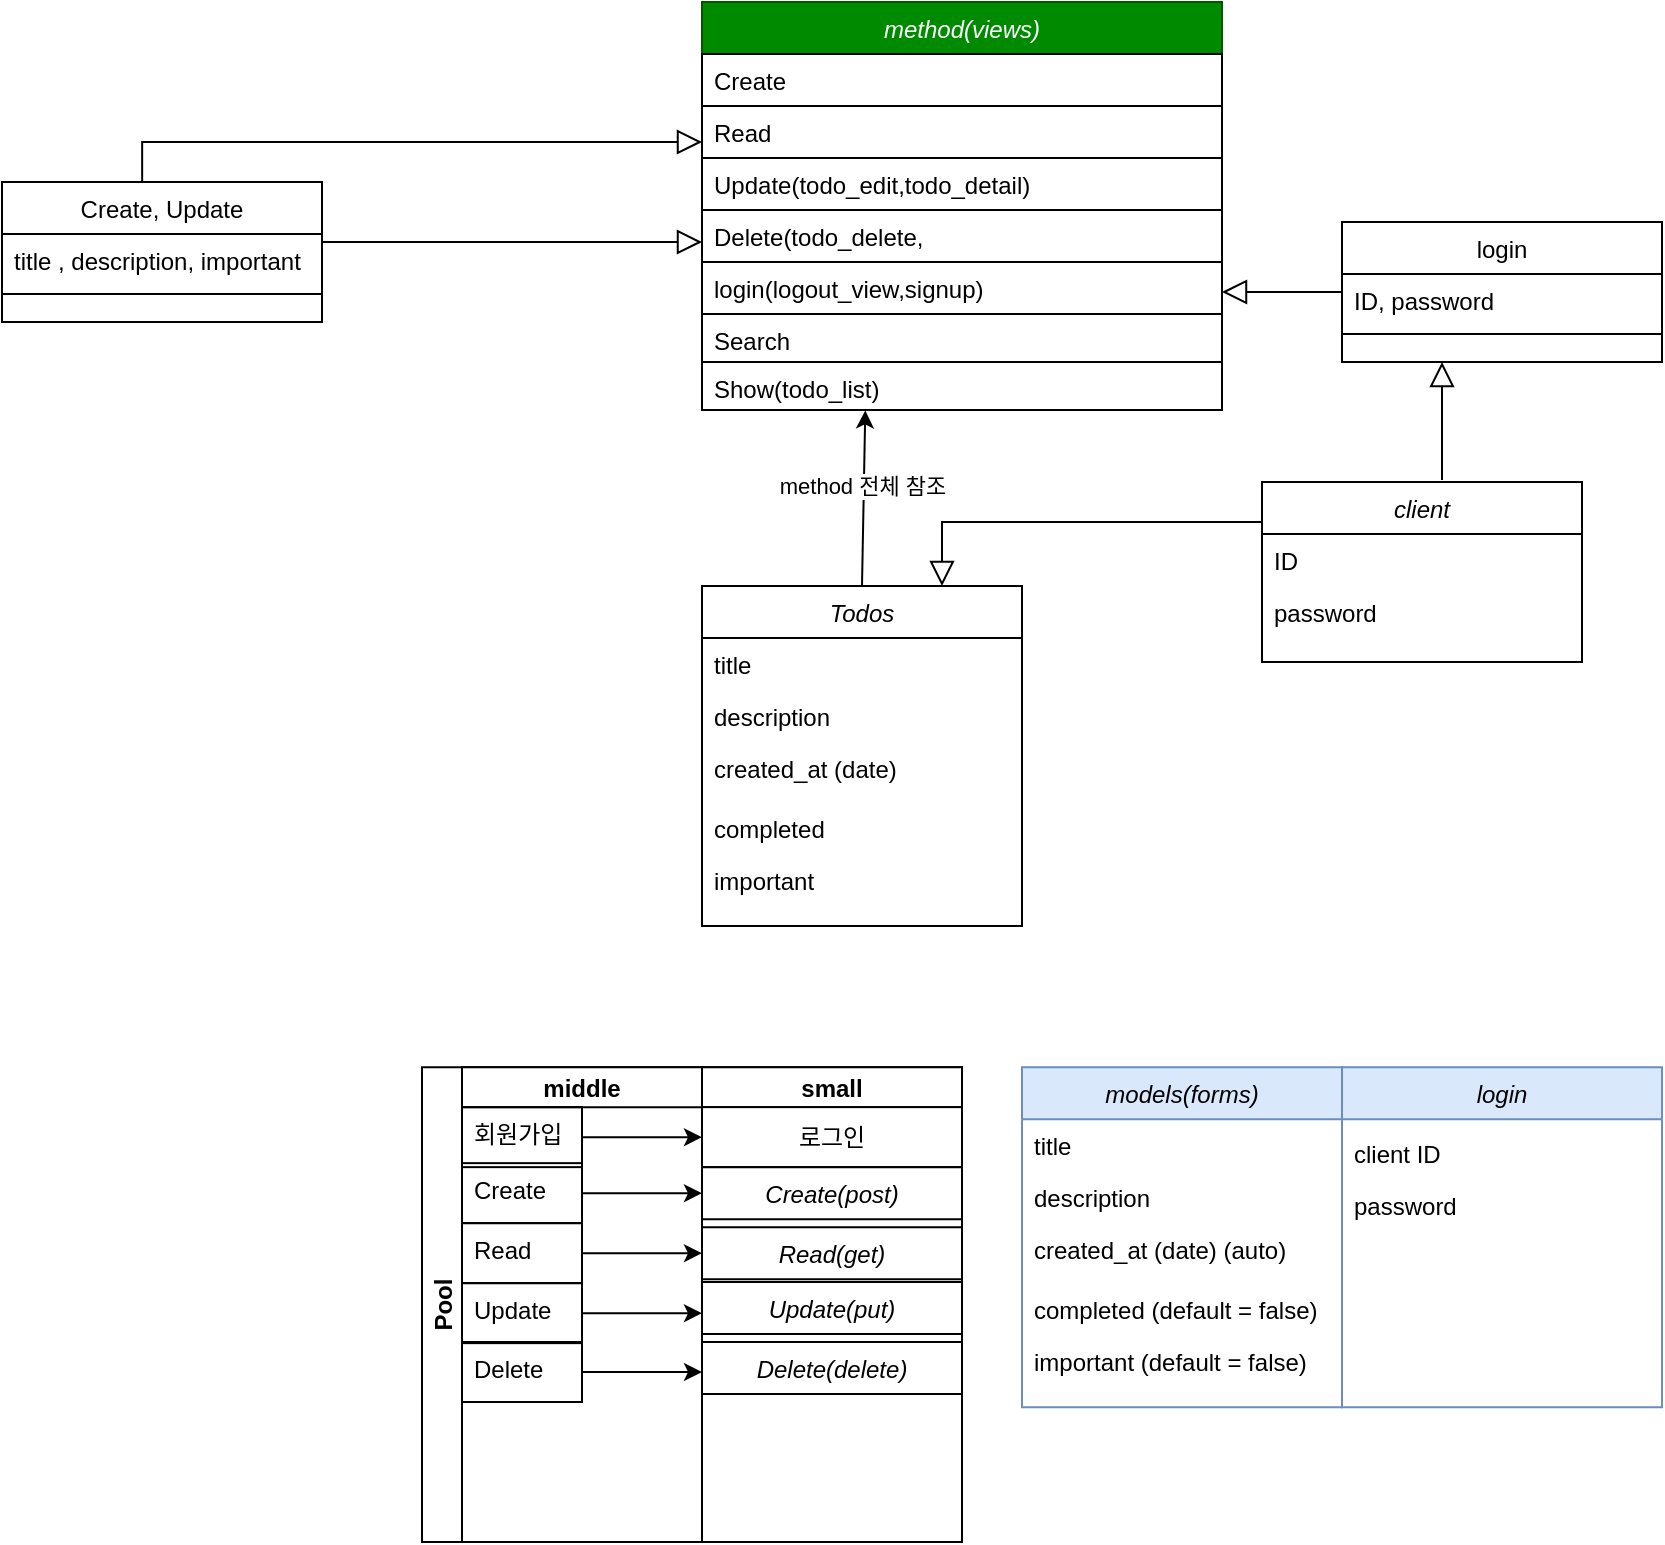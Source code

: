 <mxfile version="24.8.4">
  <diagram id="C5RBs43oDa-KdzZeNtuy" name="Page-1">
    <mxGraphModel dx="1737" dy="490" grid="1" gridSize="10" guides="1" tooltips="1" connect="1" arrows="1" fold="1" page="1" pageScale="1" pageWidth="827" pageHeight="1169" math="0" shadow="0">
      <root>
        <mxCell id="WIyWlLk6GJQsqaUBKTNV-0" />
        <mxCell id="WIyWlLk6GJQsqaUBKTNV-1" parent="WIyWlLk6GJQsqaUBKTNV-0" />
        <mxCell id="zkfFHV4jXpPFQw0GAbJ--0" value="method(views)" style="swimlane;fontStyle=2;align=center;verticalAlign=top;childLayout=stackLayout;horizontal=1;startSize=26;horizontalStack=0;resizeParent=1;resizeLast=0;collapsible=1;marginBottom=0;rounded=0;shadow=0;strokeWidth=1;fillColor=#008a00;fontColor=#ffffff;strokeColor=#005700;" parent="WIyWlLk6GJQsqaUBKTNV-1" vertex="1">
          <mxGeometry x="220" y="90" width="260" height="204" as="geometry">
            <mxRectangle x="230" y="140" width="160" height="26" as="alternateBounds" />
          </mxGeometry>
        </mxCell>
        <mxCell id="zkfFHV4jXpPFQw0GAbJ--1" value="Create" style="text;align=left;verticalAlign=top;spacingLeft=4;spacingRight=4;overflow=hidden;rotatable=0;points=[[0,0.5],[1,0.5]];portConstraint=eastwest;strokeColor=default;" parent="zkfFHV4jXpPFQw0GAbJ--0" vertex="1">
          <mxGeometry y="26" width="260" height="26" as="geometry" />
        </mxCell>
        <mxCell id="zkfFHV4jXpPFQw0GAbJ--2" value="Read" style="text;align=left;verticalAlign=top;spacingLeft=4;spacingRight=4;overflow=hidden;rotatable=0;points=[[0,0.5],[1,0.5]];portConstraint=eastwest;rounded=0;shadow=0;html=0;strokeColor=default;" parent="zkfFHV4jXpPFQw0GAbJ--0" vertex="1">
          <mxGeometry y="52" width="260" height="26" as="geometry" />
        </mxCell>
        <mxCell id="zkfFHV4jXpPFQw0GAbJ--3" value="Update(todo_edit,todo_detail)" style="text;align=left;verticalAlign=top;spacingLeft=4;spacingRight=4;overflow=hidden;rotatable=0;points=[[0,0.5],[1,0.5]];portConstraint=eastwest;rounded=0;shadow=0;html=0;strokeColor=default;" parent="zkfFHV4jXpPFQw0GAbJ--0" vertex="1">
          <mxGeometry y="78" width="260" height="26" as="geometry" />
        </mxCell>
        <mxCell id="HQN5xU3H8cdF5WQeQoSp-51" value="Delete(todo_delete," style="text;align=left;verticalAlign=top;spacingLeft=4;spacingRight=4;overflow=hidden;rotatable=0;points=[[0,0.5],[1,0.5]];portConstraint=eastwest;strokeColor=default;" vertex="1" parent="zkfFHV4jXpPFQw0GAbJ--0">
          <mxGeometry y="104" width="260" height="26" as="geometry" />
        </mxCell>
        <mxCell id="zkfFHV4jXpPFQw0GAbJ--5" value="login(logout_view,signup)" style="text;align=left;verticalAlign=top;spacingLeft=4;spacingRight=4;overflow=hidden;rotatable=0;points=[[0,0.5],[1,0.5]];portConstraint=eastwest;strokeColor=default;" parent="zkfFHV4jXpPFQw0GAbJ--0" vertex="1">
          <mxGeometry y="130" width="260" height="26" as="geometry" />
        </mxCell>
        <mxCell id="HQN5xU3H8cdF5WQeQoSp-52" value="Search" style="text;align=left;verticalAlign=top;spacingLeft=4;spacingRight=4;overflow=hidden;rotatable=0;points=[[0,0.5],[1,0.5]];portConstraint=eastwest;strokeColor=default;" vertex="1" parent="zkfFHV4jXpPFQw0GAbJ--0">
          <mxGeometry y="156" width="260" height="24" as="geometry" />
        </mxCell>
        <mxCell id="HQN5xU3H8cdF5WQeQoSp-55" value="Show(todo_list)" style="text;align=left;verticalAlign=top;spacingLeft=4;spacingRight=4;overflow=hidden;rotatable=0;points=[[0,0.5],[1,0.5]];portConstraint=eastwest;strokeColor=default;" vertex="1" parent="zkfFHV4jXpPFQw0GAbJ--0">
          <mxGeometry y="180" width="260" height="24" as="geometry" />
        </mxCell>
        <mxCell id="zkfFHV4jXpPFQw0GAbJ--13" value="login" style="swimlane;fontStyle=0;align=center;verticalAlign=top;childLayout=stackLayout;horizontal=1;startSize=26;horizontalStack=0;resizeParent=1;resizeLast=0;collapsible=1;marginBottom=0;rounded=0;shadow=0;strokeWidth=1;" parent="WIyWlLk6GJQsqaUBKTNV-1" vertex="1">
          <mxGeometry x="540" y="200" width="160" height="70" as="geometry">
            <mxRectangle x="340" y="380" width="170" height="26" as="alternateBounds" />
          </mxGeometry>
        </mxCell>
        <mxCell id="zkfFHV4jXpPFQw0GAbJ--14" value="ID, password" style="text;align=left;verticalAlign=top;spacingLeft=4;spacingRight=4;overflow=hidden;rotatable=0;points=[[0,0.5],[1,0.5]];portConstraint=eastwest;" parent="zkfFHV4jXpPFQw0GAbJ--13" vertex="1">
          <mxGeometry y="26" width="160" height="26" as="geometry" />
        </mxCell>
        <mxCell id="zkfFHV4jXpPFQw0GAbJ--15" value="" style="line;html=1;strokeWidth=1;align=left;verticalAlign=middle;spacingTop=-1;spacingLeft=3;spacingRight=3;rotatable=0;labelPosition=right;points=[];portConstraint=eastwest;" parent="zkfFHV4jXpPFQw0GAbJ--13" vertex="1">
          <mxGeometry y="52" width="160" height="8" as="geometry" />
        </mxCell>
        <mxCell id="zkfFHV4jXpPFQw0GAbJ--16" value="" style="endArrow=block;endSize=10;endFill=0;shadow=0;strokeWidth=1;rounded=0;curved=0;edgeStyle=elbowEdgeStyle;elbow=vertical;" parent="WIyWlLk6GJQsqaUBKTNV-1" source="zkfFHV4jXpPFQw0GAbJ--13" target="zkfFHV4jXpPFQw0GAbJ--0" edge="1">
          <mxGeometry width="160" relative="1" as="geometry">
            <mxPoint x="210" y="373" as="sourcePoint" />
            <mxPoint x="310" y="271" as="targetPoint" />
          </mxGeometry>
        </mxCell>
        <mxCell id="HQN5xU3H8cdF5WQeQoSp-4" value="Create, Update" style="swimlane;fontStyle=0;align=center;verticalAlign=top;childLayout=stackLayout;horizontal=1;startSize=26;horizontalStack=0;resizeParent=1;resizeLast=0;collapsible=1;marginBottom=0;rounded=0;shadow=0;strokeWidth=1;" vertex="1" parent="WIyWlLk6GJQsqaUBKTNV-1">
          <mxGeometry x="-130" y="180" width="160" height="70" as="geometry">
            <mxRectangle x="340" y="380" width="170" height="26" as="alternateBounds" />
          </mxGeometry>
        </mxCell>
        <mxCell id="HQN5xU3H8cdF5WQeQoSp-5" value="title , description, important" style="text;align=left;verticalAlign=top;spacingLeft=4;spacingRight=4;overflow=hidden;rotatable=0;points=[[0,0.5],[1,0.5]];portConstraint=eastwest;" vertex="1" parent="HQN5xU3H8cdF5WQeQoSp-4">
          <mxGeometry y="26" width="160" height="26" as="geometry" />
        </mxCell>
        <mxCell id="HQN5xU3H8cdF5WQeQoSp-6" value="" style="line;html=1;strokeWidth=1;align=left;verticalAlign=middle;spacingTop=-1;spacingLeft=3;spacingRight=3;rotatable=0;labelPosition=right;points=[];portConstraint=eastwest;" vertex="1" parent="HQN5xU3H8cdF5WQeQoSp-4">
          <mxGeometry y="52" width="160" height="8" as="geometry" />
        </mxCell>
        <mxCell id="HQN5xU3H8cdF5WQeQoSp-7" value="" style="endArrow=block;endSize=10;endFill=0;shadow=0;strokeWidth=1;rounded=0;curved=0;edgeStyle=elbowEdgeStyle;elbow=vertical;" edge="1" parent="WIyWlLk6GJQsqaUBKTNV-1" source="HQN5xU3H8cdF5WQeQoSp-4">
          <mxGeometry width="160" relative="1" as="geometry">
            <mxPoint x="-280" y="323" as="sourcePoint" />
            <mxPoint x="220" y="210" as="targetPoint" />
          </mxGeometry>
        </mxCell>
        <mxCell id="HQN5xU3H8cdF5WQeQoSp-8" value="models(forms)" style="swimlane;fontStyle=2;align=center;verticalAlign=top;childLayout=stackLayout;horizontal=1;startSize=26;horizontalStack=0;resizeParent=1;resizeLast=0;collapsible=1;marginBottom=0;rounded=0;shadow=0;strokeWidth=1;fillColor=#dae8fc;strokeColor=#6c8ebf;" vertex="1" parent="WIyWlLk6GJQsqaUBKTNV-1">
          <mxGeometry x="380" y="622.57" width="160" height="170" as="geometry">
            <mxRectangle x="230" y="140" width="160" height="26" as="alternateBounds" />
          </mxGeometry>
        </mxCell>
        <mxCell id="HQN5xU3H8cdF5WQeQoSp-9" value="title" style="text;align=left;verticalAlign=top;spacingLeft=4;spacingRight=4;overflow=hidden;rotatable=0;points=[[0,0.5],[1,0.5]];portConstraint=eastwest;" vertex="1" parent="HQN5xU3H8cdF5WQeQoSp-8">
          <mxGeometry y="26" width="160" height="26" as="geometry" />
        </mxCell>
        <mxCell id="HQN5xU3H8cdF5WQeQoSp-10" value="description" style="text;align=left;verticalAlign=top;spacingLeft=4;spacingRight=4;overflow=hidden;rotatable=0;points=[[0,0.5],[1,0.5]];portConstraint=eastwest;rounded=0;shadow=0;html=0;" vertex="1" parent="HQN5xU3H8cdF5WQeQoSp-8">
          <mxGeometry y="52" width="160" height="26" as="geometry" />
        </mxCell>
        <mxCell id="HQN5xU3H8cdF5WQeQoSp-11" value="created_at (date) (auto)" style="text;align=left;verticalAlign=top;spacingLeft=4;spacingRight=4;overflow=hidden;rotatable=0;points=[[0,0.5],[1,0.5]];portConstraint=eastwest;rounded=0;shadow=0;html=0;" vertex="1" parent="HQN5xU3H8cdF5WQeQoSp-8">
          <mxGeometry y="78" width="160" height="26" as="geometry" />
        </mxCell>
        <mxCell id="HQN5xU3H8cdF5WQeQoSp-12" value="" style="line;html=1;strokeWidth=1;align=left;verticalAlign=middle;spacingTop=-1;spacingLeft=3;spacingRight=3;rotatable=0;labelPosition=right;points=[];portConstraint=eastwest;strokeColor=none;" vertex="1" parent="HQN5xU3H8cdF5WQeQoSp-8">
          <mxGeometry y="104" width="160" height="4" as="geometry" />
        </mxCell>
        <mxCell id="HQN5xU3H8cdF5WQeQoSp-14" value="completed (default = false)" style="text;align=left;verticalAlign=top;spacingLeft=4;spacingRight=4;overflow=hidden;rotatable=0;points=[[0,0.5],[1,0.5]];portConstraint=eastwest;rounded=0;shadow=0;html=0;" vertex="1" parent="HQN5xU3H8cdF5WQeQoSp-8">
          <mxGeometry y="108" width="160" height="26" as="geometry" />
        </mxCell>
        <mxCell id="HQN5xU3H8cdF5WQeQoSp-13" value="important (default = false)" style="text;align=left;verticalAlign=top;spacingLeft=4;spacingRight=4;overflow=hidden;rotatable=0;points=[[0,0.5],[1,0.5]];portConstraint=eastwest;" vertex="1" parent="HQN5xU3H8cdF5WQeQoSp-8">
          <mxGeometry y="134" width="160" height="26" as="geometry" />
        </mxCell>
        <mxCell id="HQN5xU3H8cdF5WQeQoSp-15" value="client" style="swimlane;fontStyle=2;align=center;verticalAlign=top;childLayout=stackLayout;horizontal=1;startSize=26;horizontalStack=0;resizeParent=1;resizeLast=0;collapsible=1;marginBottom=0;rounded=0;shadow=0;strokeWidth=1;" vertex="1" parent="WIyWlLk6GJQsqaUBKTNV-1">
          <mxGeometry x="500" y="330" width="160" height="90" as="geometry">
            <mxRectangle x="230" y="140" width="160" height="26" as="alternateBounds" />
          </mxGeometry>
        </mxCell>
        <mxCell id="HQN5xU3H8cdF5WQeQoSp-16" value="ID" style="text;align=left;verticalAlign=top;spacingLeft=4;spacingRight=4;overflow=hidden;rotatable=0;points=[[0,0.5],[1,0.5]];portConstraint=eastwest;" vertex="1" parent="HQN5xU3H8cdF5WQeQoSp-15">
          <mxGeometry y="26" width="160" height="26" as="geometry" />
        </mxCell>
        <mxCell id="HQN5xU3H8cdF5WQeQoSp-17" value="password" style="text;align=left;verticalAlign=top;spacingLeft=4;spacingRight=4;overflow=hidden;rotatable=0;points=[[0,0.5],[1,0.5]];portConstraint=eastwest;rounded=0;shadow=0;html=0;" vertex="1" parent="HQN5xU3H8cdF5WQeQoSp-15">
          <mxGeometry y="52" width="160" height="26" as="geometry" />
        </mxCell>
        <mxCell id="HQN5xU3H8cdF5WQeQoSp-19" value="" style="line;html=1;strokeWidth=1;align=left;verticalAlign=middle;spacingTop=-1;spacingLeft=3;spacingRight=3;rotatable=0;labelPosition=right;points=[];portConstraint=eastwest;strokeColor=none;" vertex="1" parent="HQN5xU3H8cdF5WQeQoSp-15">
          <mxGeometry y="78" width="160" height="4" as="geometry" />
        </mxCell>
        <mxCell id="HQN5xU3H8cdF5WQeQoSp-26" value="Todos" style="swimlane;fontStyle=2;align=center;verticalAlign=top;childLayout=stackLayout;horizontal=1;startSize=26;horizontalStack=0;resizeParent=1;resizeLast=0;collapsible=1;marginBottom=0;rounded=0;shadow=0;strokeWidth=1;" vertex="1" parent="WIyWlLk6GJQsqaUBKTNV-1">
          <mxGeometry x="220" y="382" width="160" height="170" as="geometry">
            <mxRectangle x="220" y="382" width="160" height="26" as="alternateBounds" />
          </mxGeometry>
        </mxCell>
        <mxCell id="HQN5xU3H8cdF5WQeQoSp-27" value="title" style="text;align=left;verticalAlign=top;spacingLeft=4;spacingRight=4;overflow=hidden;rotatable=0;points=[[0,0.5],[1,0.5]];portConstraint=eastwest;" vertex="1" parent="HQN5xU3H8cdF5WQeQoSp-26">
          <mxGeometry y="26" width="160" height="26" as="geometry" />
        </mxCell>
        <mxCell id="HQN5xU3H8cdF5WQeQoSp-28" value="description" style="text;align=left;verticalAlign=top;spacingLeft=4;spacingRight=4;overflow=hidden;rotatable=0;points=[[0,0.5],[1,0.5]];portConstraint=eastwest;rounded=0;shadow=0;html=0;" vertex="1" parent="HQN5xU3H8cdF5WQeQoSp-26">
          <mxGeometry y="52" width="160" height="26" as="geometry" />
        </mxCell>
        <mxCell id="HQN5xU3H8cdF5WQeQoSp-29" value="created_at (date)" style="text;align=left;verticalAlign=top;spacingLeft=4;spacingRight=4;overflow=hidden;rotatable=0;points=[[0,0.5],[1,0.5]];portConstraint=eastwest;rounded=0;shadow=0;html=0;" vertex="1" parent="HQN5xU3H8cdF5WQeQoSp-26">
          <mxGeometry y="78" width="160" height="26" as="geometry" />
        </mxCell>
        <mxCell id="HQN5xU3H8cdF5WQeQoSp-30" value="" style="line;html=1;strokeWidth=1;align=left;verticalAlign=middle;spacingTop=-1;spacingLeft=3;spacingRight=3;rotatable=0;labelPosition=right;points=[];portConstraint=eastwest;strokeColor=none;" vertex="1" parent="HQN5xU3H8cdF5WQeQoSp-26">
          <mxGeometry y="104" width="160" height="4" as="geometry" />
        </mxCell>
        <mxCell id="HQN5xU3H8cdF5WQeQoSp-31" value="completed" style="text;align=left;verticalAlign=top;spacingLeft=4;spacingRight=4;overflow=hidden;rotatable=0;points=[[0,0.5],[1,0.5]];portConstraint=eastwest;rounded=0;shadow=0;html=0;" vertex="1" parent="HQN5xU3H8cdF5WQeQoSp-26">
          <mxGeometry y="108" width="160" height="26" as="geometry" />
        </mxCell>
        <mxCell id="HQN5xU3H8cdF5WQeQoSp-32" value="important" style="text;align=left;verticalAlign=top;spacingLeft=4;spacingRight=4;overflow=hidden;rotatable=0;points=[[0,0.5],[1,0.5]];portConstraint=eastwest;" vertex="1" parent="HQN5xU3H8cdF5WQeQoSp-26">
          <mxGeometry y="134" width="160" height="26" as="geometry" />
        </mxCell>
        <mxCell id="HQN5xU3H8cdF5WQeQoSp-40" value="" style="endArrow=block;endSize=10;endFill=0;shadow=0;strokeWidth=1;rounded=0;curved=0;edgeStyle=elbowEdgeStyle;elbow=vertical;exitX=0;exitY=0.5;exitDx=0;exitDy=0;entryX=0.75;entryY=0;entryDx=0;entryDy=0;" edge="1" parent="WIyWlLk6GJQsqaUBKTNV-1" source="HQN5xU3H8cdF5WQeQoSp-16" target="HQN5xU3H8cdF5WQeQoSp-26">
          <mxGeometry width="160" relative="1" as="geometry">
            <mxPoint x="480" y="350" as="sourcePoint" />
            <mxPoint x="390" y="320" as="targetPoint" />
            <Array as="points">
              <mxPoint x="420" y="350" />
            </Array>
          </mxGeometry>
        </mxCell>
        <mxCell id="HQN5xU3H8cdF5WQeQoSp-44" value="" style="endArrow=classic;html=1;rounded=0;exitX=0.5;exitY=0;exitDx=0;exitDy=0;entryX=0.314;entryY=1.008;entryDx=0;entryDy=0;entryPerimeter=0;" edge="1" parent="WIyWlLk6GJQsqaUBKTNV-1" source="HQN5xU3H8cdF5WQeQoSp-26" target="HQN5xU3H8cdF5WQeQoSp-55">
          <mxGeometry width="50" height="50" relative="1" as="geometry">
            <mxPoint x="340" y="320" as="sourcePoint" />
            <mxPoint x="300" y="300" as="targetPoint" />
          </mxGeometry>
        </mxCell>
        <mxCell id="HQN5xU3H8cdF5WQeQoSp-54" value="method 전체 참조" style="edgeLabel;html=1;align=center;verticalAlign=middle;resizable=0;points=[];" vertex="1" connectable="0" parent="HQN5xU3H8cdF5WQeQoSp-44">
          <mxGeometry x="0.594" y="-2" relative="1" as="geometry">
            <mxPoint x="-4" y="20" as="offset" />
          </mxGeometry>
        </mxCell>
        <mxCell id="HQN5xU3H8cdF5WQeQoSp-53" value="" style="endArrow=block;endSize=10;endFill=0;shadow=0;strokeWidth=1;rounded=0;curved=0;edgeStyle=elbowEdgeStyle;elbow=vertical;exitX=0.438;exitY=0;exitDx=0;exitDy=0;exitPerimeter=0;" edge="1" parent="WIyWlLk6GJQsqaUBKTNV-1" source="HQN5xU3H8cdF5WQeQoSp-4">
          <mxGeometry width="160" relative="1" as="geometry">
            <mxPoint x="70" y="160" as="sourcePoint" />
            <mxPoint x="220" y="160" as="targetPoint" />
            <Array as="points">
              <mxPoint x="140" y="160" />
            </Array>
          </mxGeometry>
        </mxCell>
        <mxCell id="HQN5xU3H8cdF5WQeQoSp-56" value="" style="endArrow=block;endSize=10;endFill=0;shadow=0;strokeWidth=1;rounded=0;curved=0;edgeStyle=elbowEdgeStyle;elbow=vertical;exitX=0;exitY=0.5;exitDx=0;exitDy=0;" edge="1" parent="WIyWlLk6GJQsqaUBKTNV-1">
          <mxGeometry width="160" relative="1" as="geometry">
            <mxPoint x="590" y="329" as="sourcePoint" />
            <mxPoint x="590" y="270" as="targetPoint" />
            <Array as="points">
              <mxPoint x="590" y="290" />
            </Array>
          </mxGeometry>
        </mxCell>
        <mxCell id="HQN5xU3H8cdF5WQeQoSp-85" value="Pool" style="swimlane;childLayout=stackLayout;resizeParent=1;resizeParentMax=0;startSize=20;horizontal=0;horizontalStack=1;" vertex="1" parent="WIyWlLk6GJQsqaUBKTNV-1">
          <mxGeometry x="80" y="622.57" width="270" height="237.43" as="geometry">
            <mxRectangle x="-10" y="622.57" width="40" height="50" as="alternateBounds" />
          </mxGeometry>
        </mxCell>
        <mxCell id="HQN5xU3H8cdF5WQeQoSp-86" value="middle" style="swimlane;startSize=20;" vertex="1" parent="HQN5xU3H8cdF5WQeQoSp-85">
          <mxGeometry x="20" width="120" height="237.43" as="geometry" />
        </mxCell>
        <mxCell id="HQN5xU3H8cdF5WQeQoSp-89" value="회원가입" style="text;align=left;verticalAlign=top;spacingLeft=4;spacingRight=4;overflow=hidden;rotatable=0;points=[[0,0.5],[1,0.5]];portConstraint=eastwest;strokeColor=default;" vertex="1" parent="HQN5xU3H8cdF5WQeQoSp-86">
          <mxGeometry y="20" width="60" height="30" as="geometry" />
        </mxCell>
        <mxCell id="HQN5xU3H8cdF5WQeQoSp-102" value="Create" style="text;align=left;verticalAlign=top;spacingLeft=4;spacingRight=4;overflow=hidden;rotatable=0;points=[[0,0.5],[1,0.5]];portConstraint=eastwest;strokeColor=default;" vertex="1" parent="HQN5xU3H8cdF5WQeQoSp-86">
          <mxGeometry y="48" width="60" height="30" as="geometry" />
        </mxCell>
        <mxCell id="HQN5xU3H8cdF5WQeQoSp-103" value="" style="edgeStyle=orthogonalEdgeStyle;rounded=0;orthogonalLoop=1;jettySize=auto;html=1;" edge="1" parent="HQN5xU3H8cdF5WQeQoSp-86" source="HQN5xU3H8cdF5WQeQoSp-102">
          <mxGeometry relative="1" as="geometry">
            <mxPoint x="120" y="63" as="targetPoint" />
            <Array as="points">
              <mxPoint x="110" y="63" />
              <mxPoint x="110" y="63" />
            </Array>
          </mxGeometry>
        </mxCell>
        <mxCell id="HQN5xU3H8cdF5WQeQoSp-104" value="Read" style="text;align=left;verticalAlign=top;spacingLeft=4;spacingRight=4;overflow=hidden;rotatable=0;points=[[0,0.5],[1,0.5]];portConstraint=eastwest;strokeColor=default;" vertex="1" parent="HQN5xU3H8cdF5WQeQoSp-86">
          <mxGeometry y="78" width="60" height="30" as="geometry" />
        </mxCell>
        <mxCell id="HQN5xU3H8cdF5WQeQoSp-105" value="" style="edgeStyle=orthogonalEdgeStyle;rounded=0;orthogonalLoop=1;jettySize=auto;html=1;" edge="1" parent="HQN5xU3H8cdF5WQeQoSp-86" source="HQN5xU3H8cdF5WQeQoSp-104">
          <mxGeometry relative="1" as="geometry">
            <mxPoint x="120" y="93" as="targetPoint" />
            <Array as="points">
              <mxPoint x="110" y="93" />
              <mxPoint x="110" y="93" />
            </Array>
          </mxGeometry>
        </mxCell>
        <mxCell id="HQN5xU3H8cdF5WQeQoSp-106" value="Update" style="text;align=left;verticalAlign=top;spacingLeft=4;spacingRight=4;overflow=hidden;rotatable=0;points=[[0,0.5],[1,0.5]];portConstraint=eastwest;strokeColor=default;" vertex="1" parent="HQN5xU3H8cdF5WQeQoSp-86">
          <mxGeometry y="108" width="60" height="30" as="geometry" />
        </mxCell>
        <mxCell id="HQN5xU3H8cdF5WQeQoSp-107" value="" style="edgeStyle=orthogonalEdgeStyle;rounded=0;orthogonalLoop=1;jettySize=auto;html=1;" edge="1" parent="HQN5xU3H8cdF5WQeQoSp-86" source="HQN5xU3H8cdF5WQeQoSp-106">
          <mxGeometry relative="1" as="geometry">
            <mxPoint x="120" y="123" as="targetPoint" />
            <Array as="points">
              <mxPoint x="110" y="123" />
              <mxPoint x="110" y="123" />
            </Array>
          </mxGeometry>
        </mxCell>
        <mxCell id="HQN5xU3H8cdF5WQeQoSp-108" value="Delete" style="text;align=left;verticalAlign=top;spacingLeft=4;spacingRight=4;overflow=hidden;rotatable=0;points=[[0,0.5],[1,0.5]];portConstraint=eastwest;strokeColor=default;" vertex="1" parent="HQN5xU3H8cdF5WQeQoSp-86">
          <mxGeometry y="137.43" width="60" height="30" as="geometry" />
        </mxCell>
        <mxCell id="HQN5xU3H8cdF5WQeQoSp-109" value="" style="edgeStyle=orthogonalEdgeStyle;rounded=0;orthogonalLoop=1;jettySize=auto;html=1;" edge="1" parent="HQN5xU3H8cdF5WQeQoSp-86" source="HQN5xU3H8cdF5WQeQoSp-108">
          <mxGeometry relative="1" as="geometry">
            <mxPoint x="120" y="152.43" as="targetPoint" />
            <Array as="points">
              <mxPoint x="110" y="152.43" />
              <mxPoint x="110" y="152.43" />
            </Array>
          </mxGeometry>
        </mxCell>
        <mxCell id="HQN5xU3H8cdF5WQeQoSp-87" value="small" style="swimlane;startSize=20;" vertex="1" parent="HQN5xU3H8cdF5WQeQoSp-85">
          <mxGeometry x="140" width="130" height="237.43" as="geometry" />
        </mxCell>
        <mxCell id="HQN5xU3H8cdF5WQeQoSp-99" value="로그인" style="whiteSpace=wrap;html=1;" vertex="1" parent="HQN5xU3H8cdF5WQeQoSp-87">
          <mxGeometry y="20" width="130" height="30" as="geometry" />
        </mxCell>
        <mxCell id="HQN5xU3H8cdF5WQeQoSp-69" value="Delete(delete)" style="swimlane;fontStyle=2;align=center;verticalAlign=top;childLayout=stackLayout;horizontal=1;startSize=26;horizontalStack=0;resizeParent=1;resizeLast=0;collapsible=1;marginBottom=0;rounded=0;shadow=0;strokeWidth=1;swimlaneFillColor=default;" vertex="1" collapsed="1" parent="HQN5xU3H8cdF5WQeQoSp-87">
          <mxGeometry y="137.43" width="130" height="26" as="geometry">
            <mxRectangle y="137.43" width="130" height="52" as="alternateBounds" />
          </mxGeometry>
        </mxCell>
        <mxCell id="HQN5xU3H8cdF5WQeQoSp-70" value="forms" style="text;align=left;verticalAlign=top;spacingLeft=4;spacingRight=4;overflow=hidden;rotatable=0;points=[[0,0.5],[1,0.5]];portConstraint=eastwest;" vertex="1" parent="HQN5xU3H8cdF5WQeQoSp-69">
          <mxGeometry y="26" width="130" height="26" as="geometry" />
        </mxCell>
        <mxCell id="HQN5xU3H8cdF5WQeQoSp-65" value="Update(put)" style="swimlane;fontStyle=2;align=center;verticalAlign=top;childLayout=stackLayout;horizontal=1;startSize=26;horizontalStack=0;resizeParent=1;resizeLast=0;collapsible=1;marginBottom=0;rounded=0;shadow=0;strokeWidth=1;swimlaneFillColor=default;" vertex="1" collapsed="1" parent="HQN5xU3H8cdF5WQeQoSp-87">
          <mxGeometry y="107.43" width="130" height="26" as="geometry">
            <mxRectangle y="107.43" width="130" height="130" as="alternateBounds" />
          </mxGeometry>
        </mxCell>
        <mxCell id="HQN5xU3H8cdF5WQeQoSp-66" value="title" style="text;align=left;verticalAlign=top;spacingLeft=4;spacingRight=4;overflow=hidden;rotatable=0;points=[[0,0.5],[1,0.5]];portConstraint=eastwest;" vertex="1" parent="HQN5xU3H8cdF5WQeQoSp-65">
          <mxGeometry y="26" width="130" height="26" as="geometry" />
        </mxCell>
        <mxCell id="HQN5xU3H8cdF5WQeQoSp-67" value="description" style="text;align=left;verticalAlign=top;spacingLeft=4;spacingRight=4;overflow=hidden;rotatable=0;points=[[0,0.5],[1,0.5]];portConstraint=eastwest;rounded=0;shadow=0;html=0;" vertex="1" parent="HQN5xU3H8cdF5WQeQoSp-65">
          <mxGeometry y="52" width="130" height="26" as="geometry" />
        </mxCell>
        <mxCell id="HQN5xU3H8cdF5WQeQoSp-77" value="completed" style="text;align=left;verticalAlign=top;spacingLeft=4;spacingRight=4;overflow=hidden;rotatable=0;points=[[0,0.5],[1,0.5]];portConstraint=eastwest;rounded=0;shadow=0;html=0;" vertex="1" parent="HQN5xU3H8cdF5WQeQoSp-65">
          <mxGeometry y="78" width="130" height="26" as="geometry" />
        </mxCell>
        <mxCell id="HQN5xU3H8cdF5WQeQoSp-78" value="important" style="text;align=left;verticalAlign=top;spacingLeft=4;spacingRight=4;overflow=hidden;rotatable=0;points=[[0,0.5],[1,0.5]];portConstraint=eastwest;rounded=0;shadow=0;html=0;" vertex="1" parent="HQN5xU3H8cdF5WQeQoSp-65">
          <mxGeometry y="104" width="130" height="26" as="geometry" />
        </mxCell>
        <mxCell id="HQN5xU3H8cdF5WQeQoSp-61" value="Read(get)" style="swimlane;fontStyle=2;align=center;verticalAlign=top;childLayout=stackLayout;horizontal=1;startSize=26;horizontalStack=0;resizeParent=1;resizeLast=0;collapsible=1;marginBottom=0;rounded=0;shadow=0;strokeWidth=1;swimlaneFillColor=default;" vertex="1" collapsed="1" parent="HQN5xU3H8cdF5WQeQoSp-87">
          <mxGeometry y="80" width="130" height="27.43" as="geometry">
            <mxRectangle y="80" width="130" height="134" as="alternateBounds" />
          </mxGeometry>
        </mxCell>
        <mxCell id="HQN5xU3H8cdF5WQeQoSp-62" value="title" style="text;align=left;verticalAlign=top;spacingLeft=4;spacingRight=4;overflow=hidden;rotatable=0;points=[[0,0.5],[1,0.5]];portConstraint=eastwest;" vertex="1" parent="HQN5xU3H8cdF5WQeQoSp-61">
          <mxGeometry y="26" width="130" height="26" as="geometry" />
        </mxCell>
        <mxCell id="HQN5xU3H8cdF5WQeQoSp-63" value="description" style="text;align=left;verticalAlign=top;spacingLeft=4;spacingRight=4;overflow=hidden;rotatable=0;points=[[0,0.5],[1,0.5]];portConstraint=eastwest;rounded=0;shadow=0;html=0;" vertex="1" parent="HQN5xU3H8cdF5WQeQoSp-61">
          <mxGeometry y="52" width="130" height="26" as="geometry" />
        </mxCell>
        <mxCell id="HQN5xU3H8cdF5WQeQoSp-75" value="completed" style="text;align=left;verticalAlign=top;spacingLeft=4;spacingRight=4;overflow=hidden;rotatable=0;points=[[0,0.5],[1,0.5]];portConstraint=eastwest;rounded=0;shadow=0;html=0;" vertex="1" parent="HQN5xU3H8cdF5WQeQoSp-61">
          <mxGeometry y="78" width="130" height="26" as="geometry" />
        </mxCell>
        <mxCell id="HQN5xU3H8cdF5WQeQoSp-76" value="important" style="text;align=left;verticalAlign=top;spacingLeft=4;spacingRight=4;overflow=hidden;rotatable=0;points=[[0,0.5],[1,0.5]];portConstraint=eastwest;rounded=0;shadow=0;html=0;" vertex="1" parent="HQN5xU3H8cdF5WQeQoSp-61">
          <mxGeometry y="104" width="130" height="26" as="geometry" />
        </mxCell>
        <mxCell id="HQN5xU3H8cdF5WQeQoSp-57" value="Create(post)" style="swimlane;fontStyle=2;align=center;verticalAlign=top;childLayout=stackLayout;horizontal=1;startSize=26;horizontalStack=0;resizeParent=1;resizeLast=0;collapsible=1;marginBottom=0;rounded=0;shadow=0;strokeWidth=1;swimlaneFillColor=default;" vertex="1" collapsed="1" parent="HQN5xU3H8cdF5WQeQoSp-87">
          <mxGeometry y="50" width="130" height="26" as="geometry">
            <mxRectangle y="50" width="130" height="130" as="alternateBounds" />
          </mxGeometry>
        </mxCell>
        <mxCell id="HQN5xU3H8cdF5WQeQoSp-58" value="title" style="text;align=left;verticalAlign=top;spacingLeft=4;spacingRight=4;overflow=hidden;rotatable=0;points=[[0,0.5],[1,0.5]];portConstraint=eastwest;" vertex="1" parent="HQN5xU3H8cdF5WQeQoSp-57">
          <mxGeometry y="26" width="130" height="26" as="geometry" />
        </mxCell>
        <mxCell id="HQN5xU3H8cdF5WQeQoSp-59" value="description" style="text;align=left;verticalAlign=top;spacingLeft=4;spacingRight=4;overflow=hidden;rotatable=0;points=[[0,0.5],[1,0.5]];portConstraint=eastwest;rounded=0;shadow=0;html=0;" vertex="1" parent="HQN5xU3H8cdF5WQeQoSp-57">
          <mxGeometry y="52" width="130" height="26" as="geometry" />
        </mxCell>
        <mxCell id="HQN5xU3H8cdF5WQeQoSp-73" value="completed = false" style="text;align=left;verticalAlign=top;spacingLeft=4;spacingRight=4;overflow=hidden;rotatable=0;points=[[0,0.5],[1,0.5]];portConstraint=eastwest;rounded=0;shadow=0;html=0;" vertex="1" parent="HQN5xU3H8cdF5WQeQoSp-57">
          <mxGeometry y="78" width="130" height="26" as="geometry" />
        </mxCell>
        <mxCell id="HQN5xU3H8cdF5WQeQoSp-74" value="important" style="text;align=left;verticalAlign=top;spacingLeft=4;spacingRight=4;overflow=hidden;rotatable=0;points=[[0,0.5],[1,0.5]];portConstraint=eastwest;rounded=0;shadow=0;html=0;" vertex="1" parent="HQN5xU3H8cdF5WQeQoSp-57">
          <mxGeometry y="104" width="130" height="26" as="geometry" />
        </mxCell>
        <mxCell id="HQN5xU3H8cdF5WQeQoSp-100" value="" style="edgeStyle=orthogonalEdgeStyle;rounded=0;orthogonalLoop=1;jettySize=auto;html=1;" edge="1" parent="HQN5xU3H8cdF5WQeQoSp-85" source="HQN5xU3H8cdF5WQeQoSp-89">
          <mxGeometry relative="1" as="geometry">
            <mxPoint x="140" y="35" as="targetPoint" />
            <Array as="points">
              <mxPoint x="130" y="35" />
              <mxPoint x="130" y="35" />
            </Array>
          </mxGeometry>
        </mxCell>
        <mxCell id="HQN5xU3H8cdF5WQeQoSp-90" value="login" style="swimlane;fontStyle=2;align=center;verticalAlign=top;childLayout=stackLayout;horizontal=1;startSize=26;horizontalStack=0;resizeParent=1;resizeLast=0;collapsible=1;marginBottom=0;rounded=0;shadow=0;strokeWidth=1;fillColor=#dae8fc;strokeColor=#6c8ebf;" vertex="1" parent="WIyWlLk6GJQsqaUBKTNV-1">
          <mxGeometry x="540" y="622.57" width="160" height="170" as="geometry">
            <mxRectangle x="230" y="140" width="160" height="26" as="alternateBounds" />
          </mxGeometry>
        </mxCell>
        <mxCell id="HQN5xU3H8cdF5WQeQoSp-94" value="" style="line;html=1;strokeWidth=1;align=left;verticalAlign=middle;spacingTop=-1;spacingLeft=3;spacingRight=3;rotatable=0;labelPosition=right;points=[];portConstraint=eastwest;strokeColor=none;" vertex="1" parent="HQN5xU3H8cdF5WQeQoSp-90">
          <mxGeometry y="26" width="160" height="4" as="geometry" />
        </mxCell>
        <mxCell id="HQN5xU3H8cdF5WQeQoSp-95" value="client ID" style="text;align=left;verticalAlign=top;spacingLeft=4;spacingRight=4;overflow=hidden;rotatable=0;points=[[0,0.5],[1,0.5]];portConstraint=eastwest;rounded=0;shadow=0;html=0;" vertex="1" parent="HQN5xU3H8cdF5WQeQoSp-90">
          <mxGeometry y="30" width="160" height="26" as="geometry" />
        </mxCell>
        <mxCell id="HQN5xU3H8cdF5WQeQoSp-96" value="password" style="text;align=left;verticalAlign=top;spacingLeft=4;spacingRight=4;overflow=hidden;rotatable=0;points=[[0,0.5],[1,0.5]];portConstraint=eastwest;" vertex="1" parent="HQN5xU3H8cdF5WQeQoSp-90">
          <mxGeometry y="56" width="160" height="26" as="geometry" />
        </mxCell>
      </root>
    </mxGraphModel>
  </diagram>
</mxfile>

